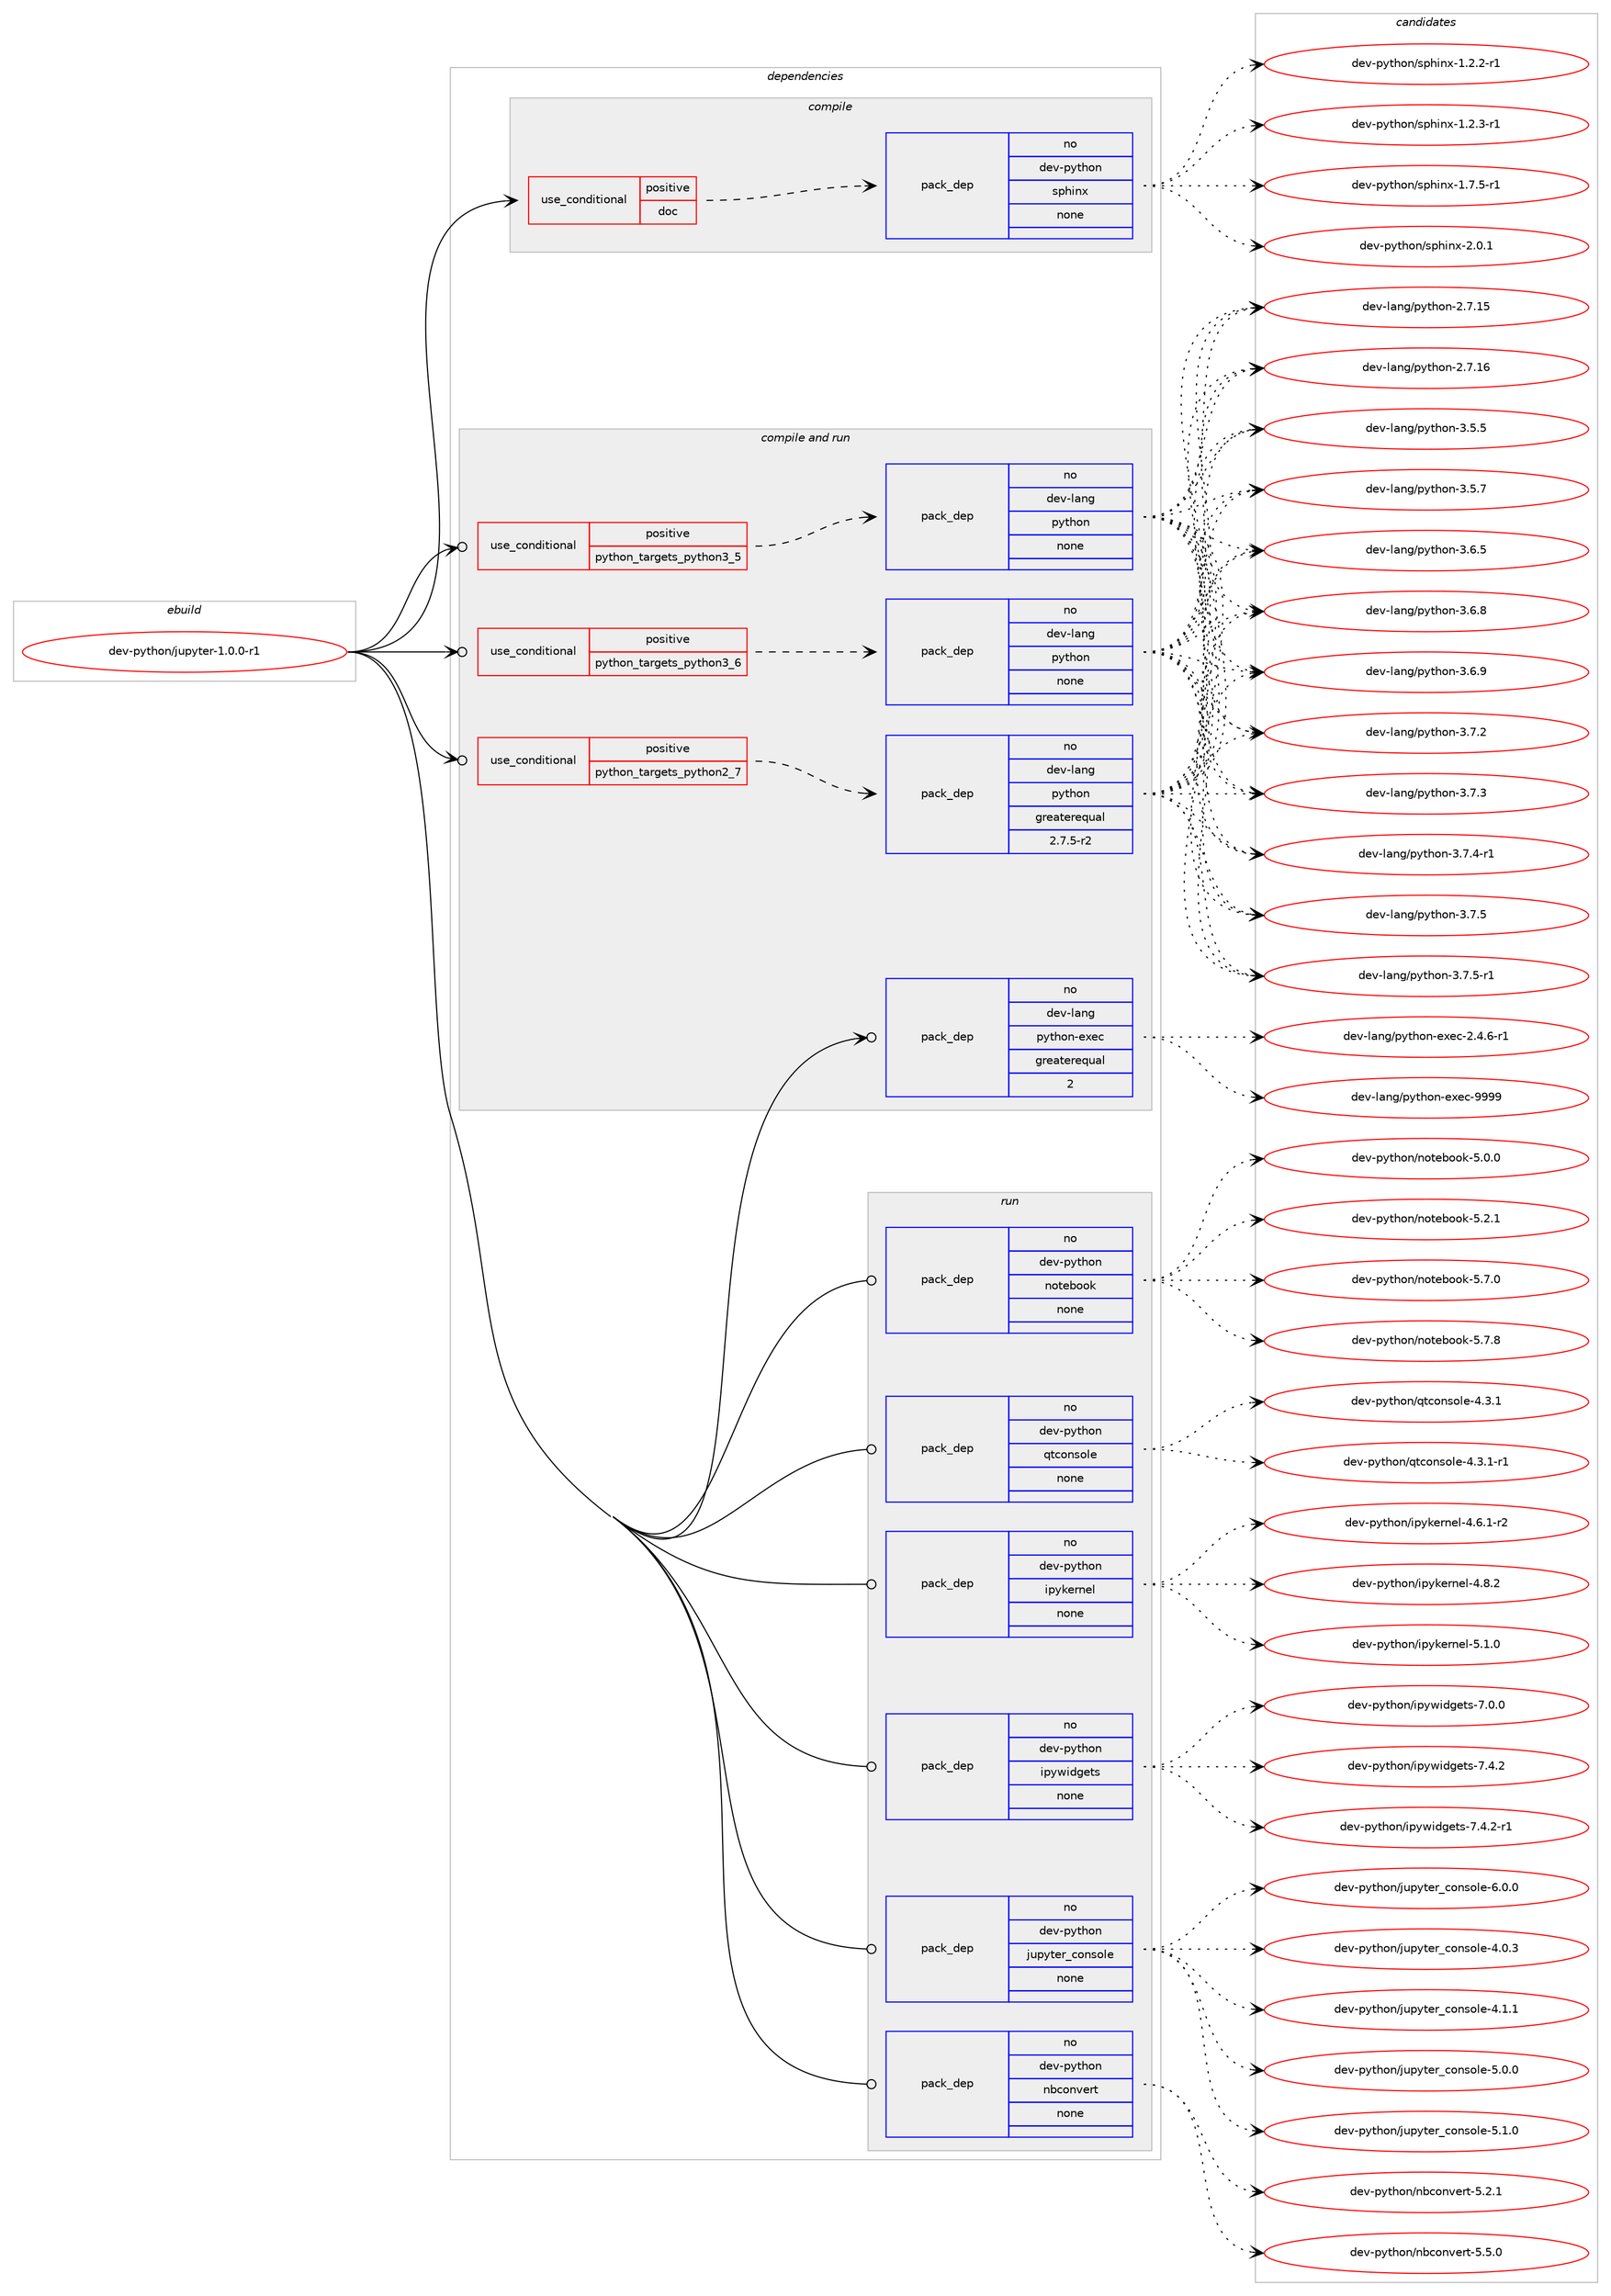 digraph prolog {

# *************
# Graph options
# *************

newrank=true;
concentrate=true;
compound=true;
graph [rankdir=LR,fontname=Helvetica,fontsize=10,ranksep=1.5];#, ranksep=2.5, nodesep=0.2];
edge  [arrowhead=vee];
node  [fontname=Helvetica,fontsize=10];

# **********
# The ebuild
# **********

subgraph cluster_leftcol {
color=gray;
rank=same;
label=<<i>ebuild</i>>;
id [label="dev-python/jupyter-1.0.0-r1", color=red, width=4, href="../dev-python/jupyter-1.0.0-r1.svg"];
}

# ****************
# The dependencies
# ****************

subgraph cluster_midcol {
color=gray;
label=<<i>dependencies</i>>;
subgraph cluster_compile {
fillcolor="#eeeeee";
style=filled;
label=<<i>compile</i>>;
subgraph cond141626 {
dependency611774 [label=<<TABLE BORDER="0" CELLBORDER="1" CELLSPACING="0" CELLPADDING="4"><TR><TD ROWSPAN="3" CELLPADDING="10">use_conditional</TD></TR><TR><TD>positive</TD></TR><TR><TD>doc</TD></TR></TABLE>>, shape=none, color=red];
subgraph pack458345 {
dependency611775 [label=<<TABLE BORDER="0" CELLBORDER="1" CELLSPACING="0" CELLPADDING="4" WIDTH="220"><TR><TD ROWSPAN="6" CELLPADDING="30">pack_dep</TD></TR><TR><TD WIDTH="110">no</TD></TR><TR><TD>dev-python</TD></TR><TR><TD>sphinx</TD></TR><TR><TD>none</TD></TR><TR><TD></TD></TR></TABLE>>, shape=none, color=blue];
}
dependency611774:e -> dependency611775:w [weight=20,style="dashed",arrowhead="vee"];
}
id:e -> dependency611774:w [weight=20,style="solid",arrowhead="vee"];
}
subgraph cluster_compileandrun {
fillcolor="#eeeeee";
style=filled;
label=<<i>compile and run</i>>;
subgraph cond141627 {
dependency611776 [label=<<TABLE BORDER="0" CELLBORDER="1" CELLSPACING="0" CELLPADDING="4"><TR><TD ROWSPAN="3" CELLPADDING="10">use_conditional</TD></TR><TR><TD>positive</TD></TR><TR><TD>python_targets_python2_7</TD></TR></TABLE>>, shape=none, color=red];
subgraph pack458346 {
dependency611777 [label=<<TABLE BORDER="0" CELLBORDER="1" CELLSPACING="0" CELLPADDING="4" WIDTH="220"><TR><TD ROWSPAN="6" CELLPADDING="30">pack_dep</TD></TR><TR><TD WIDTH="110">no</TD></TR><TR><TD>dev-lang</TD></TR><TR><TD>python</TD></TR><TR><TD>greaterequal</TD></TR><TR><TD>2.7.5-r2</TD></TR></TABLE>>, shape=none, color=blue];
}
dependency611776:e -> dependency611777:w [weight=20,style="dashed",arrowhead="vee"];
}
id:e -> dependency611776:w [weight=20,style="solid",arrowhead="odotvee"];
subgraph cond141628 {
dependency611778 [label=<<TABLE BORDER="0" CELLBORDER="1" CELLSPACING="0" CELLPADDING="4"><TR><TD ROWSPAN="3" CELLPADDING="10">use_conditional</TD></TR><TR><TD>positive</TD></TR><TR><TD>python_targets_python3_5</TD></TR></TABLE>>, shape=none, color=red];
subgraph pack458347 {
dependency611779 [label=<<TABLE BORDER="0" CELLBORDER="1" CELLSPACING="0" CELLPADDING="4" WIDTH="220"><TR><TD ROWSPAN="6" CELLPADDING="30">pack_dep</TD></TR><TR><TD WIDTH="110">no</TD></TR><TR><TD>dev-lang</TD></TR><TR><TD>python</TD></TR><TR><TD>none</TD></TR><TR><TD></TD></TR></TABLE>>, shape=none, color=blue];
}
dependency611778:e -> dependency611779:w [weight=20,style="dashed",arrowhead="vee"];
}
id:e -> dependency611778:w [weight=20,style="solid",arrowhead="odotvee"];
subgraph cond141629 {
dependency611780 [label=<<TABLE BORDER="0" CELLBORDER="1" CELLSPACING="0" CELLPADDING="4"><TR><TD ROWSPAN="3" CELLPADDING="10">use_conditional</TD></TR><TR><TD>positive</TD></TR><TR><TD>python_targets_python3_6</TD></TR></TABLE>>, shape=none, color=red];
subgraph pack458348 {
dependency611781 [label=<<TABLE BORDER="0" CELLBORDER="1" CELLSPACING="0" CELLPADDING="4" WIDTH="220"><TR><TD ROWSPAN="6" CELLPADDING="30">pack_dep</TD></TR><TR><TD WIDTH="110">no</TD></TR><TR><TD>dev-lang</TD></TR><TR><TD>python</TD></TR><TR><TD>none</TD></TR><TR><TD></TD></TR></TABLE>>, shape=none, color=blue];
}
dependency611780:e -> dependency611781:w [weight=20,style="dashed",arrowhead="vee"];
}
id:e -> dependency611780:w [weight=20,style="solid",arrowhead="odotvee"];
subgraph pack458349 {
dependency611782 [label=<<TABLE BORDER="0" CELLBORDER="1" CELLSPACING="0" CELLPADDING="4" WIDTH="220"><TR><TD ROWSPAN="6" CELLPADDING="30">pack_dep</TD></TR><TR><TD WIDTH="110">no</TD></TR><TR><TD>dev-lang</TD></TR><TR><TD>python-exec</TD></TR><TR><TD>greaterequal</TD></TR><TR><TD>2</TD></TR></TABLE>>, shape=none, color=blue];
}
id:e -> dependency611782:w [weight=20,style="solid",arrowhead="odotvee"];
}
subgraph cluster_run {
fillcolor="#eeeeee";
style=filled;
label=<<i>run</i>>;
subgraph pack458350 {
dependency611783 [label=<<TABLE BORDER="0" CELLBORDER="1" CELLSPACING="0" CELLPADDING="4" WIDTH="220"><TR><TD ROWSPAN="6" CELLPADDING="30">pack_dep</TD></TR><TR><TD WIDTH="110">no</TD></TR><TR><TD>dev-python</TD></TR><TR><TD>ipykernel</TD></TR><TR><TD>none</TD></TR><TR><TD></TD></TR></TABLE>>, shape=none, color=blue];
}
id:e -> dependency611783:w [weight=20,style="solid",arrowhead="odot"];
subgraph pack458351 {
dependency611784 [label=<<TABLE BORDER="0" CELLBORDER="1" CELLSPACING="0" CELLPADDING="4" WIDTH="220"><TR><TD ROWSPAN="6" CELLPADDING="30">pack_dep</TD></TR><TR><TD WIDTH="110">no</TD></TR><TR><TD>dev-python</TD></TR><TR><TD>ipywidgets</TD></TR><TR><TD>none</TD></TR><TR><TD></TD></TR></TABLE>>, shape=none, color=blue];
}
id:e -> dependency611784:w [weight=20,style="solid",arrowhead="odot"];
subgraph pack458352 {
dependency611785 [label=<<TABLE BORDER="0" CELLBORDER="1" CELLSPACING="0" CELLPADDING="4" WIDTH="220"><TR><TD ROWSPAN="6" CELLPADDING="30">pack_dep</TD></TR><TR><TD WIDTH="110">no</TD></TR><TR><TD>dev-python</TD></TR><TR><TD>jupyter_console</TD></TR><TR><TD>none</TD></TR><TR><TD></TD></TR></TABLE>>, shape=none, color=blue];
}
id:e -> dependency611785:w [weight=20,style="solid",arrowhead="odot"];
subgraph pack458353 {
dependency611786 [label=<<TABLE BORDER="0" CELLBORDER="1" CELLSPACING="0" CELLPADDING="4" WIDTH="220"><TR><TD ROWSPAN="6" CELLPADDING="30">pack_dep</TD></TR><TR><TD WIDTH="110">no</TD></TR><TR><TD>dev-python</TD></TR><TR><TD>nbconvert</TD></TR><TR><TD>none</TD></TR><TR><TD></TD></TR></TABLE>>, shape=none, color=blue];
}
id:e -> dependency611786:w [weight=20,style="solid",arrowhead="odot"];
subgraph pack458354 {
dependency611787 [label=<<TABLE BORDER="0" CELLBORDER="1" CELLSPACING="0" CELLPADDING="4" WIDTH="220"><TR><TD ROWSPAN="6" CELLPADDING="30">pack_dep</TD></TR><TR><TD WIDTH="110">no</TD></TR><TR><TD>dev-python</TD></TR><TR><TD>notebook</TD></TR><TR><TD>none</TD></TR><TR><TD></TD></TR></TABLE>>, shape=none, color=blue];
}
id:e -> dependency611787:w [weight=20,style="solid",arrowhead="odot"];
subgraph pack458355 {
dependency611788 [label=<<TABLE BORDER="0" CELLBORDER="1" CELLSPACING="0" CELLPADDING="4" WIDTH="220"><TR><TD ROWSPAN="6" CELLPADDING="30">pack_dep</TD></TR><TR><TD WIDTH="110">no</TD></TR><TR><TD>dev-python</TD></TR><TR><TD>qtconsole</TD></TR><TR><TD>none</TD></TR><TR><TD></TD></TR></TABLE>>, shape=none, color=blue];
}
id:e -> dependency611788:w [weight=20,style="solid",arrowhead="odot"];
}
}

# **************
# The candidates
# **************

subgraph cluster_choices {
rank=same;
color=gray;
label=<<i>candidates</i>>;

subgraph choice458345 {
color=black;
nodesep=1;
choice10010111845112121116104111110471151121041051101204549465046504511449 [label="dev-python/sphinx-1.2.2-r1", color=red, width=4,href="../dev-python/sphinx-1.2.2-r1.svg"];
choice10010111845112121116104111110471151121041051101204549465046514511449 [label="dev-python/sphinx-1.2.3-r1", color=red, width=4,href="../dev-python/sphinx-1.2.3-r1.svg"];
choice10010111845112121116104111110471151121041051101204549465546534511449 [label="dev-python/sphinx-1.7.5-r1", color=red, width=4,href="../dev-python/sphinx-1.7.5-r1.svg"];
choice1001011184511212111610411111047115112104105110120455046484649 [label="dev-python/sphinx-2.0.1", color=red, width=4,href="../dev-python/sphinx-2.0.1.svg"];
dependency611775:e -> choice10010111845112121116104111110471151121041051101204549465046504511449:w [style=dotted,weight="100"];
dependency611775:e -> choice10010111845112121116104111110471151121041051101204549465046514511449:w [style=dotted,weight="100"];
dependency611775:e -> choice10010111845112121116104111110471151121041051101204549465546534511449:w [style=dotted,weight="100"];
dependency611775:e -> choice1001011184511212111610411111047115112104105110120455046484649:w [style=dotted,weight="100"];
}
subgraph choice458346 {
color=black;
nodesep=1;
choice10010111845108971101034711212111610411111045504655464953 [label="dev-lang/python-2.7.15", color=red, width=4,href="../dev-lang/python-2.7.15.svg"];
choice10010111845108971101034711212111610411111045504655464954 [label="dev-lang/python-2.7.16", color=red, width=4,href="../dev-lang/python-2.7.16.svg"];
choice100101118451089711010347112121116104111110455146534653 [label="dev-lang/python-3.5.5", color=red, width=4,href="../dev-lang/python-3.5.5.svg"];
choice100101118451089711010347112121116104111110455146534655 [label="dev-lang/python-3.5.7", color=red, width=4,href="../dev-lang/python-3.5.7.svg"];
choice100101118451089711010347112121116104111110455146544653 [label="dev-lang/python-3.6.5", color=red, width=4,href="../dev-lang/python-3.6.5.svg"];
choice100101118451089711010347112121116104111110455146544656 [label="dev-lang/python-3.6.8", color=red, width=4,href="../dev-lang/python-3.6.8.svg"];
choice100101118451089711010347112121116104111110455146544657 [label="dev-lang/python-3.6.9", color=red, width=4,href="../dev-lang/python-3.6.9.svg"];
choice100101118451089711010347112121116104111110455146554650 [label="dev-lang/python-3.7.2", color=red, width=4,href="../dev-lang/python-3.7.2.svg"];
choice100101118451089711010347112121116104111110455146554651 [label="dev-lang/python-3.7.3", color=red, width=4,href="../dev-lang/python-3.7.3.svg"];
choice1001011184510897110103471121211161041111104551465546524511449 [label="dev-lang/python-3.7.4-r1", color=red, width=4,href="../dev-lang/python-3.7.4-r1.svg"];
choice100101118451089711010347112121116104111110455146554653 [label="dev-lang/python-3.7.5", color=red, width=4,href="../dev-lang/python-3.7.5.svg"];
choice1001011184510897110103471121211161041111104551465546534511449 [label="dev-lang/python-3.7.5-r1", color=red, width=4,href="../dev-lang/python-3.7.5-r1.svg"];
dependency611777:e -> choice10010111845108971101034711212111610411111045504655464953:w [style=dotted,weight="100"];
dependency611777:e -> choice10010111845108971101034711212111610411111045504655464954:w [style=dotted,weight="100"];
dependency611777:e -> choice100101118451089711010347112121116104111110455146534653:w [style=dotted,weight="100"];
dependency611777:e -> choice100101118451089711010347112121116104111110455146534655:w [style=dotted,weight="100"];
dependency611777:e -> choice100101118451089711010347112121116104111110455146544653:w [style=dotted,weight="100"];
dependency611777:e -> choice100101118451089711010347112121116104111110455146544656:w [style=dotted,weight="100"];
dependency611777:e -> choice100101118451089711010347112121116104111110455146544657:w [style=dotted,weight="100"];
dependency611777:e -> choice100101118451089711010347112121116104111110455146554650:w [style=dotted,weight="100"];
dependency611777:e -> choice100101118451089711010347112121116104111110455146554651:w [style=dotted,weight="100"];
dependency611777:e -> choice1001011184510897110103471121211161041111104551465546524511449:w [style=dotted,weight="100"];
dependency611777:e -> choice100101118451089711010347112121116104111110455146554653:w [style=dotted,weight="100"];
dependency611777:e -> choice1001011184510897110103471121211161041111104551465546534511449:w [style=dotted,weight="100"];
}
subgraph choice458347 {
color=black;
nodesep=1;
choice10010111845108971101034711212111610411111045504655464953 [label="dev-lang/python-2.7.15", color=red, width=4,href="../dev-lang/python-2.7.15.svg"];
choice10010111845108971101034711212111610411111045504655464954 [label="dev-lang/python-2.7.16", color=red, width=4,href="../dev-lang/python-2.7.16.svg"];
choice100101118451089711010347112121116104111110455146534653 [label="dev-lang/python-3.5.5", color=red, width=4,href="../dev-lang/python-3.5.5.svg"];
choice100101118451089711010347112121116104111110455146534655 [label="dev-lang/python-3.5.7", color=red, width=4,href="../dev-lang/python-3.5.7.svg"];
choice100101118451089711010347112121116104111110455146544653 [label="dev-lang/python-3.6.5", color=red, width=4,href="../dev-lang/python-3.6.5.svg"];
choice100101118451089711010347112121116104111110455146544656 [label="dev-lang/python-3.6.8", color=red, width=4,href="../dev-lang/python-3.6.8.svg"];
choice100101118451089711010347112121116104111110455146544657 [label="dev-lang/python-3.6.9", color=red, width=4,href="../dev-lang/python-3.6.9.svg"];
choice100101118451089711010347112121116104111110455146554650 [label="dev-lang/python-3.7.2", color=red, width=4,href="../dev-lang/python-3.7.2.svg"];
choice100101118451089711010347112121116104111110455146554651 [label="dev-lang/python-3.7.3", color=red, width=4,href="../dev-lang/python-3.7.3.svg"];
choice1001011184510897110103471121211161041111104551465546524511449 [label="dev-lang/python-3.7.4-r1", color=red, width=4,href="../dev-lang/python-3.7.4-r1.svg"];
choice100101118451089711010347112121116104111110455146554653 [label="dev-lang/python-3.7.5", color=red, width=4,href="../dev-lang/python-3.7.5.svg"];
choice1001011184510897110103471121211161041111104551465546534511449 [label="dev-lang/python-3.7.5-r1", color=red, width=4,href="../dev-lang/python-3.7.5-r1.svg"];
dependency611779:e -> choice10010111845108971101034711212111610411111045504655464953:w [style=dotted,weight="100"];
dependency611779:e -> choice10010111845108971101034711212111610411111045504655464954:w [style=dotted,weight="100"];
dependency611779:e -> choice100101118451089711010347112121116104111110455146534653:w [style=dotted,weight="100"];
dependency611779:e -> choice100101118451089711010347112121116104111110455146534655:w [style=dotted,weight="100"];
dependency611779:e -> choice100101118451089711010347112121116104111110455146544653:w [style=dotted,weight="100"];
dependency611779:e -> choice100101118451089711010347112121116104111110455146544656:w [style=dotted,weight="100"];
dependency611779:e -> choice100101118451089711010347112121116104111110455146544657:w [style=dotted,weight="100"];
dependency611779:e -> choice100101118451089711010347112121116104111110455146554650:w [style=dotted,weight="100"];
dependency611779:e -> choice100101118451089711010347112121116104111110455146554651:w [style=dotted,weight="100"];
dependency611779:e -> choice1001011184510897110103471121211161041111104551465546524511449:w [style=dotted,weight="100"];
dependency611779:e -> choice100101118451089711010347112121116104111110455146554653:w [style=dotted,weight="100"];
dependency611779:e -> choice1001011184510897110103471121211161041111104551465546534511449:w [style=dotted,weight="100"];
}
subgraph choice458348 {
color=black;
nodesep=1;
choice10010111845108971101034711212111610411111045504655464953 [label="dev-lang/python-2.7.15", color=red, width=4,href="../dev-lang/python-2.7.15.svg"];
choice10010111845108971101034711212111610411111045504655464954 [label="dev-lang/python-2.7.16", color=red, width=4,href="../dev-lang/python-2.7.16.svg"];
choice100101118451089711010347112121116104111110455146534653 [label="dev-lang/python-3.5.5", color=red, width=4,href="../dev-lang/python-3.5.5.svg"];
choice100101118451089711010347112121116104111110455146534655 [label="dev-lang/python-3.5.7", color=red, width=4,href="../dev-lang/python-3.5.7.svg"];
choice100101118451089711010347112121116104111110455146544653 [label="dev-lang/python-3.6.5", color=red, width=4,href="../dev-lang/python-3.6.5.svg"];
choice100101118451089711010347112121116104111110455146544656 [label="dev-lang/python-3.6.8", color=red, width=4,href="../dev-lang/python-3.6.8.svg"];
choice100101118451089711010347112121116104111110455146544657 [label="dev-lang/python-3.6.9", color=red, width=4,href="../dev-lang/python-3.6.9.svg"];
choice100101118451089711010347112121116104111110455146554650 [label="dev-lang/python-3.7.2", color=red, width=4,href="../dev-lang/python-3.7.2.svg"];
choice100101118451089711010347112121116104111110455146554651 [label="dev-lang/python-3.7.3", color=red, width=4,href="../dev-lang/python-3.7.3.svg"];
choice1001011184510897110103471121211161041111104551465546524511449 [label="dev-lang/python-3.7.4-r1", color=red, width=4,href="../dev-lang/python-3.7.4-r1.svg"];
choice100101118451089711010347112121116104111110455146554653 [label="dev-lang/python-3.7.5", color=red, width=4,href="../dev-lang/python-3.7.5.svg"];
choice1001011184510897110103471121211161041111104551465546534511449 [label="dev-lang/python-3.7.5-r1", color=red, width=4,href="../dev-lang/python-3.7.5-r1.svg"];
dependency611781:e -> choice10010111845108971101034711212111610411111045504655464953:w [style=dotted,weight="100"];
dependency611781:e -> choice10010111845108971101034711212111610411111045504655464954:w [style=dotted,weight="100"];
dependency611781:e -> choice100101118451089711010347112121116104111110455146534653:w [style=dotted,weight="100"];
dependency611781:e -> choice100101118451089711010347112121116104111110455146534655:w [style=dotted,weight="100"];
dependency611781:e -> choice100101118451089711010347112121116104111110455146544653:w [style=dotted,weight="100"];
dependency611781:e -> choice100101118451089711010347112121116104111110455146544656:w [style=dotted,weight="100"];
dependency611781:e -> choice100101118451089711010347112121116104111110455146544657:w [style=dotted,weight="100"];
dependency611781:e -> choice100101118451089711010347112121116104111110455146554650:w [style=dotted,weight="100"];
dependency611781:e -> choice100101118451089711010347112121116104111110455146554651:w [style=dotted,weight="100"];
dependency611781:e -> choice1001011184510897110103471121211161041111104551465546524511449:w [style=dotted,weight="100"];
dependency611781:e -> choice100101118451089711010347112121116104111110455146554653:w [style=dotted,weight="100"];
dependency611781:e -> choice1001011184510897110103471121211161041111104551465546534511449:w [style=dotted,weight="100"];
}
subgraph choice458349 {
color=black;
nodesep=1;
choice10010111845108971101034711212111610411111045101120101994550465246544511449 [label="dev-lang/python-exec-2.4.6-r1", color=red, width=4,href="../dev-lang/python-exec-2.4.6-r1.svg"];
choice10010111845108971101034711212111610411111045101120101994557575757 [label="dev-lang/python-exec-9999", color=red, width=4,href="../dev-lang/python-exec-9999.svg"];
dependency611782:e -> choice10010111845108971101034711212111610411111045101120101994550465246544511449:w [style=dotted,weight="100"];
dependency611782:e -> choice10010111845108971101034711212111610411111045101120101994557575757:w [style=dotted,weight="100"];
}
subgraph choice458350 {
color=black;
nodesep=1;
choice10010111845112121116104111110471051121211071011141101011084552465446494511450 [label="dev-python/ipykernel-4.6.1-r2", color=red, width=4,href="../dev-python/ipykernel-4.6.1-r2.svg"];
choice1001011184511212111610411111047105112121107101114110101108455246564650 [label="dev-python/ipykernel-4.8.2", color=red, width=4,href="../dev-python/ipykernel-4.8.2.svg"];
choice1001011184511212111610411111047105112121107101114110101108455346494648 [label="dev-python/ipykernel-5.1.0", color=red, width=4,href="../dev-python/ipykernel-5.1.0.svg"];
dependency611783:e -> choice10010111845112121116104111110471051121211071011141101011084552465446494511450:w [style=dotted,weight="100"];
dependency611783:e -> choice1001011184511212111610411111047105112121107101114110101108455246564650:w [style=dotted,weight="100"];
dependency611783:e -> choice1001011184511212111610411111047105112121107101114110101108455346494648:w [style=dotted,weight="100"];
}
subgraph choice458351 {
color=black;
nodesep=1;
choice1001011184511212111610411111047105112121119105100103101116115455546484648 [label="dev-python/ipywidgets-7.0.0", color=red, width=4,href="../dev-python/ipywidgets-7.0.0.svg"];
choice1001011184511212111610411111047105112121119105100103101116115455546524650 [label="dev-python/ipywidgets-7.4.2", color=red, width=4,href="../dev-python/ipywidgets-7.4.2.svg"];
choice10010111845112121116104111110471051121211191051001031011161154555465246504511449 [label="dev-python/ipywidgets-7.4.2-r1", color=red, width=4,href="../dev-python/ipywidgets-7.4.2-r1.svg"];
dependency611784:e -> choice1001011184511212111610411111047105112121119105100103101116115455546484648:w [style=dotted,weight="100"];
dependency611784:e -> choice1001011184511212111610411111047105112121119105100103101116115455546524650:w [style=dotted,weight="100"];
dependency611784:e -> choice10010111845112121116104111110471051121211191051001031011161154555465246504511449:w [style=dotted,weight="100"];
}
subgraph choice458352 {
color=black;
nodesep=1;
choice10010111845112121116104111110471061171121211161011149599111110115111108101455246484651 [label="dev-python/jupyter_console-4.0.3", color=red, width=4,href="../dev-python/jupyter_console-4.0.3.svg"];
choice10010111845112121116104111110471061171121211161011149599111110115111108101455246494649 [label="dev-python/jupyter_console-4.1.1", color=red, width=4,href="../dev-python/jupyter_console-4.1.1.svg"];
choice10010111845112121116104111110471061171121211161011149599111110115111108101455346484648 [label="dev-python/jupyter_console-5.0.0", color=red, width=4,href="../dev-python/jupyter_console-5.0.0.svg"];
choice10010111845112121116104111110471061171121211161011149599111110115111108101455346494648 [label="dev-python/jupyter_console-5.1.0", color=red, width=4,href="../dev-python/jupyter_console-5.1.0.svg"];
choice10010111845112121116104111110471061171121211161011149599111110115111108101455446484648 [label="dev-python/jupyter_console-6.0.0", color=red, width=4,href="../dev-python/jupyter_console-6.0.0.svg"];
dependency611785:e -> choice10010111845112121116104111110471061171121211161011149599111110115111108101455246484651:w [style=dotted,weight="100"];
dependency611785:e -> choice10010111845112121116104111110471061171121211161011149599111110115111108101455246494649:w [style=dotted,weight="100"];
dependency611785:e -> choice10010111845112121116104111110471061171121211161011149599111110115111108101455346484648:w [style=dotted,weight="100"];
dependency611785:e -> choice10010111845112121116104111110471061171121211161011149599111110115111108101455346494648:w [style=dotted,weight="100"];
dependency611785:e -> choice10010111845112121116104111110471061171121211161011149599111110115111108101455446484648:w [style=dotted,weight="100"];
}
subgraph choice458353 {
color=black;
nodesep=1;
choice10010111845112121116104111110471109899111110118101114116455346504649 [label="dev-python/nbconvert-5.2.1", color=red, width=4,href="../dev-python/nbconvert-5.2.1.svg"];
choice10010111845112121116104111110471109899111110118101114116455346534648 [label="dev-python/nbconvert-5.5.0", color=red, width=4,href="../dev-python/nbconvert-5.5.0.svg"];
dependency611786:e -> choice10010111845112121116104111110471109899111110118101114116455346504649:w [style=dotted,weight="100"];
dependency611786:e -> choice10010111845112121116104111110471109899111110118101114116455346534648:w [style=dotted,weight="100"];
}
subgraph choice458354 {
color=black;
nodesep=1;
choice100101118451121211161041111104711011111610198111111107455346484648 [label="dev-python/notebook-5.0.0", color=red, width=4,href="../dev-python/notebook-5.0.0.svg"];
choice100101118451121211161041111104711011111610198111111107455346504649 [label="dev-python/notebook-5.2.1", color=red, width=4,href="../dev-python/notebook-5.2.1.svg"];
choice100101118451121211161041111104711011111610198111111107455346554648 [label="dev-python/notebook-5.7.0", color=red, width=4,href="../dev-python/notebook-5.7.0.svg"];
choice100101118451121211161041111104711011111610198111111107455346554656 [label="dev-python/notebook-5.7.8", color=red, width=4,href="../dev-python/notebook-5.7.8.svg"];
dependency611787:e -> choice100101118451121211161041111104711011111610198111111107455346484648:w [style=dotted,weight="100"];
dependency611787:e -> choice100101118451121211161041111104711011111610198111111107455346504649:w [style=dotted,weight="100"];
dependency611787:e -> choice100101118451121211161041111104711011111610198111111107455346554648:w [style=dotted,weight="100"];
dependency611787:e -> choice100101118451121211161041111104711011111610198111111107455346554656:w [style=dotted,weight="100"];
}
subgraph choice458355 {
color=black;
nodesep=1;
choice100101118451121211161041111104711311699111110115111108101455246514649 [label="dev-python/qtconsole-4.3.1", color=red, width=4,href="../dev-python/qtconsole-4.3.1.svg"];
choice1001011184511212111610411111047113116991111101151111081014552465146494511449 [label="dev-python/qtconsole-4.3.1-r1", color=red, width=4,href="../dev-python/qtconsole-4.3.1-r1.svg"];
dependency611788:e -> choice100101118451121211161041111104711311699111110115111108101455246514649:w [style=dotted,weight="100"];
dependency611788:e -> choice1001011184511212111610411111047113116991111101151111081014552465146494511449:w [style=dotted,weight="100"];
}
}

}
